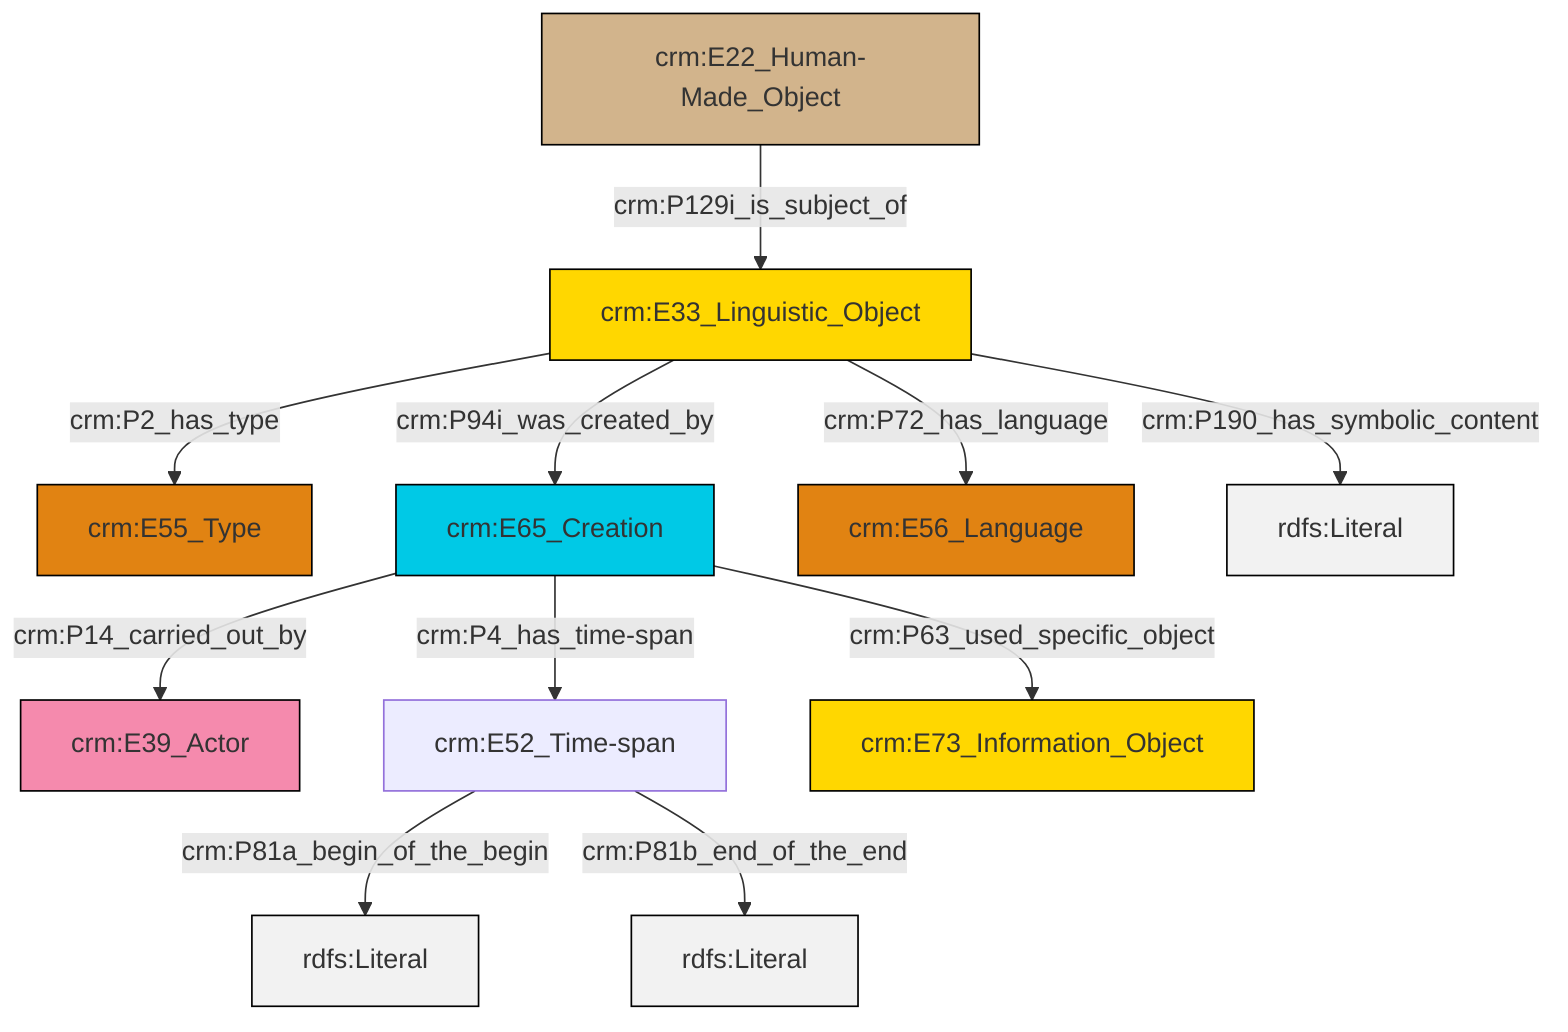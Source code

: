 graph TD
classDef Literal fill:#f2f2f2,stroke:#000000;
classDef CRM_Entity fill:#FFFFFF,stroke:#000000;
classDef Temporal_Entity fill:#00C9E6, stroke:#000000;
classDef Type fill:#E18312, stroke:#000000;
classDef Time-Span fill:#2C9C91, stroke:#000000;
classDef Appellation fill:#FFEB7F, stroke:#000000;
classDef Place fill:#008836, stroke:#000000;
classDef Persistent_Item fill:#B266B2, stroke:#000000;
classDef Conceptual_Object fill:#FFD700, stroke:#000000;
classDef Physical_Thing fill:#D2B48C, stroke:#000000;
classDef Actor fill:#f58aad, stroke:#000000;
classDef PC_Classes fill:#4ce600, stroke:#000000;
classDef Multi fill:#cccccc,stroke:#000000;

2["crm:E33_Linguistic_Object"]:::Conceptual_Object -->|crm:P2_has_type| 3["crm:E55_Type"]:::Type
6["crm:E65_Creation"]:::Temporal_Entity -->|crm:P4_has_time-span| 4["crm:E52_Time-span"]:::Default
6["crm:E65_Creation"]:::Temporal_Entity -->|crm:P63_used_specific_object| 8["crm:E73_Information_Object"]:::Conceptual_Object
2["crm:E33_Linguistic_Object"]:::Conceptual_Object -->|crm:P72_has_language| 9["crm:E56_Language"]:::Type
2["crm:E33_Linguistic_Object"]:::Conceptual_Object -->|crm:P190_has_symbolic_content| 12[rdfs:Literal]:::Literal
2["crm:E33_Linguistic_Object"]:::Conceptual_Object -->|crm:P94i_was_created_by| 6["crm:E65_Creation"]:::Temporal_Entity
4["crm:E52_Time-span"]:::Default -->|crm:P81a_begin_of_the_begin| 13[rdfs:Literal]:::Literal
6["crm:E65_Creation"]:::Temporal_Entity -->|crm:P14_carried_out_by| 0["crm:E39_Actor"]:::Actor
4["crm:E52_Time-span"]:::Default -->|crm:P81b_end_of_the_end| 17[rdfs:Literal]:::Literal
15["crm:E22_Human-Made_Object"]:::Physical_Thing -->|crm:P129i_is_subject_of| 2["crm:E33_Linguistic_Object"]:::Conceptual_Object